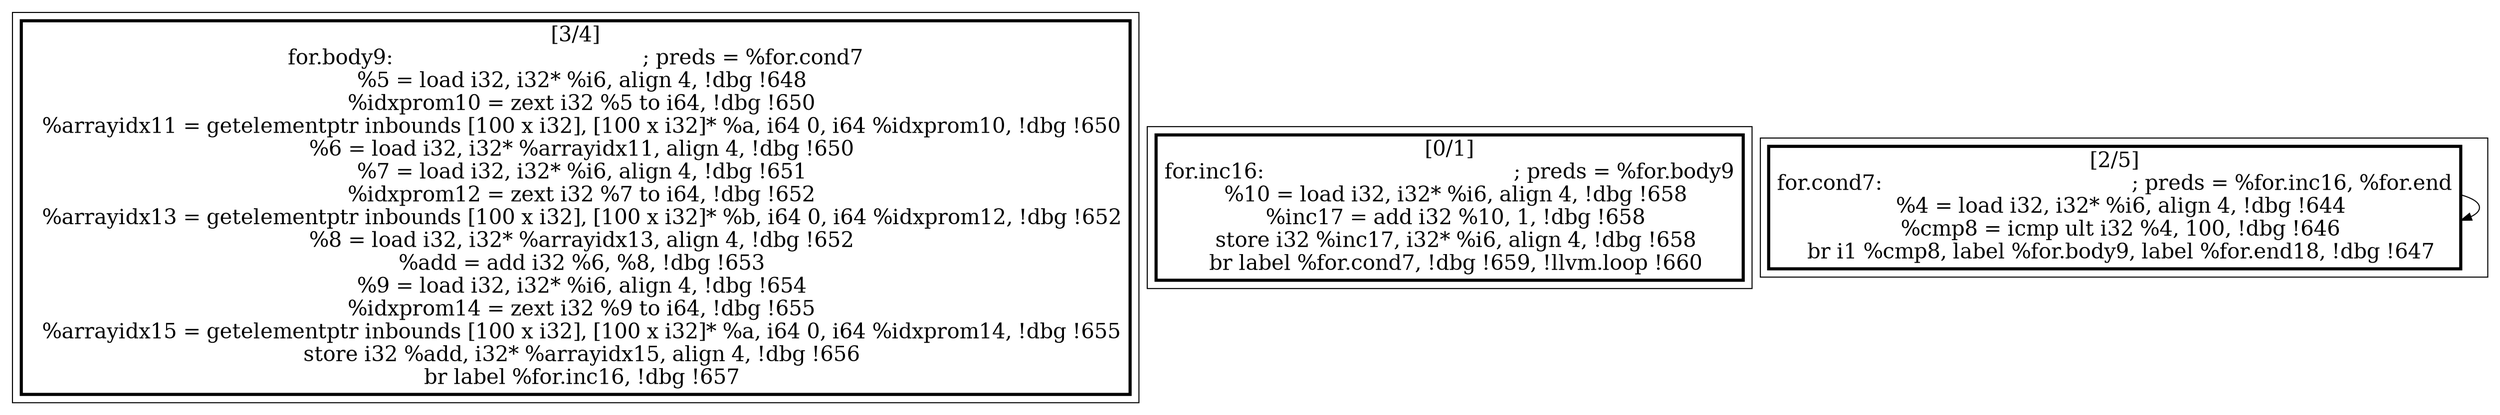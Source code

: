 
digraph G {





subgraph cluster2 {


node71 [penwidth=3.0,fontsize=20,shape=rectangle,label="[3/4]
for.body9:                                        ; preds = %for.cond7
  %5 = load i32, i32* %i6, align 4, !dbg !648
  %idxprom10 = zext i32 %5 to i64, !dbg !650
  %arrayidx11 = getelementptr inbounds [100 x i32], [100 x i32]* %a, i64 0, i64 %idxprom10, !dbg !650
  %6 = load i32, i32* %arrayidx11, align 4, !dbg !650
  %7 = load i32, i32* %i6, align 4, !dbg !651
  %idxprom12 = zext i32 %7 to i64, !dbg !652
  %arrayidx13 = getelementptr inbounds [100 x i32], [100 x i32]* %b, i64 0, i64 %idxprom12, !dbg !652
  %8 = load i32, i32* %arrayidx13, align 4, !dbg !652
  %add = add i32 %6, %8, !dbg !653
  %9 = load i32, i32* %i6, align 4, !dbg !654
  %idxprom14 = zext i32 %9 to i64, !dbg !655
  %arrayidx15 = getelementptr inbounds [100 x i32], [100 x i32]* %a, i64 0, i64 %idxprom14, !dbg !655
  store i32 %add, i32* %arrayidx15, align 4, !dbg !656
  br label %for.inc16, !dbg !657
" ]



}

subgraph cluster0 {


node69 [penwidth=3.0,fontsize=20,shape=rectangle,label="[0/1]
for.inc16:                                        ; preds = %for.body9
  %10 = load i32, i32* %i6, align 4, !dbg !658
  %inc17 = add i32 %10, 1, !dbg !658
  store i32 %inc17, i32* %i6, align 4, !dbg !658
  br label %for.cond7, !dbg !659, !llvm.loop !660
" ]



}

subgraph cluster1 {


node70 [penwidth=3.0,fontsize=20,shape=rectangle,label="[2/5]
for.cond7:                                        ; preds = %for.inc16, %for.end
  %4 = load i32, i32* %i6, align 4, !dbg !644
  %cmp8 = icmp ult i32 %4, 100, !dbg !646
  br i1 %cmp8, label %for.body9, label %for.end18, !dbg !647
" ]

node70->node70 [ ]


}

}
